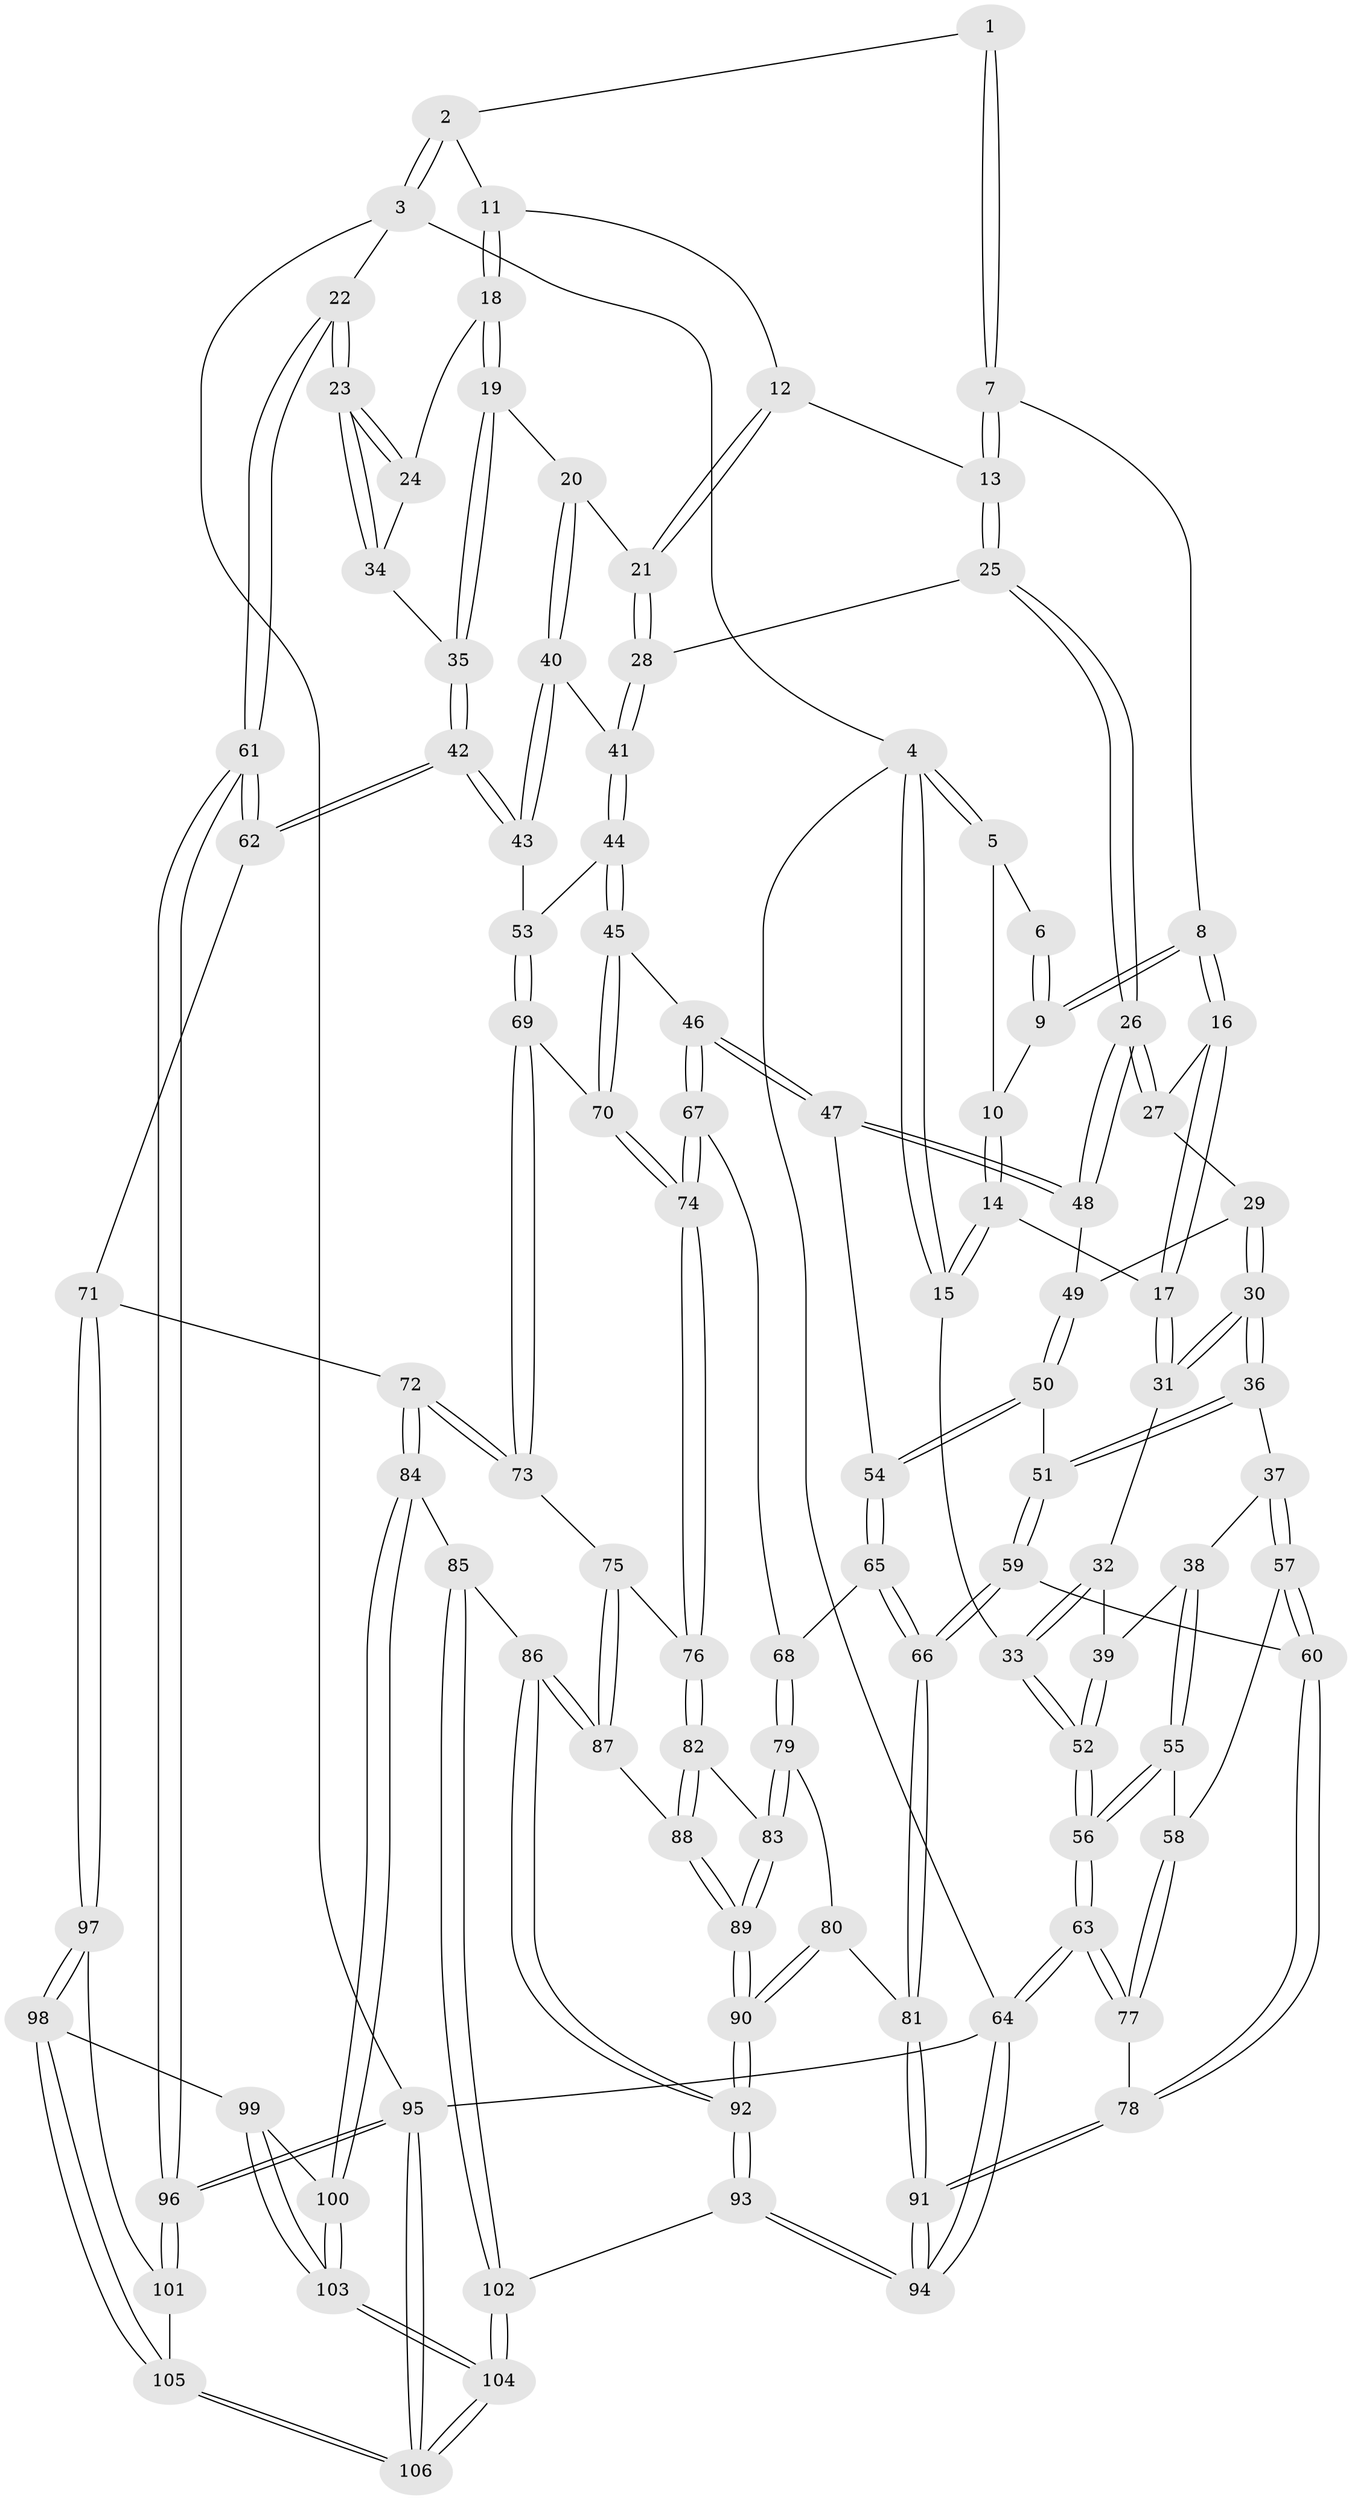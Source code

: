 // coarse degree distribution, {5: 0.12903225806451613, 7: 0.06451612903225806, 4: 0.3225806451612903, 3: 0.25806451612903225, 6: 0.12903225806451613, 8: 0.03225806451612903, 2: 0.06451612903225806}
// Generated by graph-tools (version 1.1) at 2025/21/03/04/25 18:21:44]
// undirected, 106 vertices, 262 edges
graph export_dot {
graph [start="1"]
  node [color=gray90,style=filled];
  1 [pos="+0.49899413835616824+0"];
  2 [pos="+0.8140427295053404+0"];
  3 [pos="+1+0"];
  4 [pos="+0+0"];
  5 [pos="+0+0"];
  6 [pos="+0.10296042668687393+0"];
  7 [pos="+0.4308818567649971+0.13992669887988501"];
  8 [pos="+0.28910498760034065+0.1727784560717821"];
  9 [pos="+0.21282708806944786+0.033294972324647766"];
  10 [pos="+0.10971356995672014+0.14039619374477547"];
  11 [pos="+0.767375090380197+0.041845551115331385"];
  12 [pos="+0.6300043460549852+0.13118159682116848"];
  13 [pos="+0.4936417430698854+0.207618215540097"];
  14 [pos="+0.10944406082239742+0.14259518265474622"];
  15 [pos="+0+0.017698457971552825"];
  16 [pos="+0.2790943156005234+0.18567864490484676"];
  17 [pos="+0.14713559447842317+0.23718592364007166"];
  18 [pos="+0.7874886280680223+0.21533911442504838"];
  19 [pos="+0.7378233666086252+0.28337391778155746"];
  20 [pos="+0.7137362222434089+0.2945757038431978"];
  21 [pos="+0.6598099039921538+0.3033385951678493"];
  22 [pos="+1+0.25715101735991347"];
  23 [pos="+1+0.2637650713661171"];
  24 [pos="+0.903628220436312+0.2557332669566796"];
  25 [pos="+0.5308416094963178+0.30762489704795204"];
  26 [pos="+0.48626569917524876+0.38364875974333146"];
  27 [pos="+0.2985989098229468+0.2762439424894494"];
  28 [pos="+0.6168998424238495+0.31181730098715266"];
  29 [pos="+0.27859770529290184+0.4039584791004661"];
  30 [pos="+0.2505915566856979+0.42457889426974316"];
  31 [pos="+0.1297551228016893+0.2561639142502502"];
  32 [pos="+0.08882320008615321+0.27424366758396135"];
  33 [pos="+0+0.19056216278605725"];
  34 [pos="+0.8657982438257046+0.4595565541473127"];
  35 [pos="+0.8600486539142761+0.4650305441617368"];
  36 [pos="+0.23541930180922174+0.4547372645315167"];
  37 [pos="+0.1326581039288122+0.4730954988991381"];
  38 [pos="+0.1097640542088553+0.46270592696980256"];
  39 [pos="+0.0842455488594547+0.43601746330060676"];
  40 [pos="+0.7158612792224944+0.4710531216935647"];
  41 [pos="+0.662331092832051+0.4561383789593307"];
  42 [pos="+0.8465145932469571+0.5180299059099265"];
  43 [pos="+0.7450763877555068+0.5029780242828313"];
  44 [pos="+0.559707030996667+0.5088311640989656"];
  45 [pos="+0.5401837130096292+0.507998726858018"];
  46 [pos="+0.5179699397025139+0.5000419079095456"];
  47 [pos="+0.50029095856362+0.4638851048027609"];
  48 [pos="+0.48386044522389215+0.390408938644546"];
  49 [pos="+0.4119442810550014+0.4036267545802828"];
  50 [pos="+0.3289680212575215+0.5306675717958518"];
  51 [pos="+0.2571541155097765+0.49532539204901044"];
  52 [pos="+0+0.4434746676969476"];
  53 [pos="+0.6706627278214184+0.5587987462476792"];
  54 [pos="+0.3393662850242326+0.5400137592739644"];
  55 [pos="+0.013974018352223557+0.5638703354985188"];
  56 [pos="+0+0.534948655845963"];
  57 [pos="+0.1284472272033288+0.6364990753358066"];
  58 [pos="+0.08191483302357797+0.6299595687537632"];
  59 [pos="+0.21166354052355868+0.6982131314479334"];
  60 [pos="+0.1915671417131904+0.6959717409775747"];
  61 [pos="+1+0.7456448319588338"];
  62 [pos="+0.9242166074449056+0.6949788908960186"];
  63 [pos="+0+0.7988137832716423"];
  64 [pos="+0+1"];
  65 [pos="+0.36903613439905103+0.6250288956145096"];
  66 [pos="+0.23411354612057475+0.7105149244078911"];
  67 [pos="+0.4537141472019119+0.6360071691121371"];
  68 [pos="+0.4521491309701695+0.6370760465068576"];
  69 [pos="+0.6710894756866946+0.614814818070333"];
  70 [pos="+0.5899725138046892+0.6068977835106156"];
  71 [pos="+0.8940063530495393+0.7102644268856543"];
  72 [pos="+0.8307327942631845+0.7303545564460473"];
  73 [pos="+0.7037260598341758+0.6989569532957463"];
  74 [pos="+0.5736474130552875+0.6815420111593619"];
  75 [pos="+0.6692376274803906+0.7098962681900691"];
  76 [pos="+0.6118735704462621+0.7218931951644811"];
  77 [pos="+0+0.7963477906775693"];
  78 [pos="+0.02748133887749863+0.8273275574780001"];
  79 [pos="+0.4473463310986294+0.737939393340163"];
  80 [pos="+0.34949583989364696+0.7721461129457156"];
  81 [pos="+0.2582067094341797+0.7551981106160919"];
  82 [pos="+0.6107727175222787+0.7235527804311442"];
  83 [pos="+0.47901325183902616+0.7804907574153396"];
  84 [pos="+0.7363942916777578+0.8751561223269085"];
  85 [pos="+0.7283202702822653+0.8772994743722208"];
  86 [pos="+0.7191191188213428+0.8772123299050186"];
  87 [pos="+0.6559505916832696+0.8480503145741309"];
  88 [pos="+0.5966194008207736+0.8356800907195041"];
  89 [pos="+0.48917728494733953+0.9299121628844055"];
  90 [pos="+0.4755144273427248+0.9670991057743763"];
  91 [pos="+0.24575012460231488+1"];
  92 [pos="+0.4664615189706017+1"];
  93 [pos="+0.41067486042301404+1"];
  94 [pos="+0.2931940794160751+1"];
  95 [pos="+1+1"];
  96 [pos="+1+1"];
  97 [pos="+0.8531730583816839+0.9476889626645754"];
  98 [pos="+0.8256761680369322+0.9549856043654772"];
  99 [pos="+0.8063965694649032+0.9494367985148356"];
  100 [pos="+0.7426231258019991+0.8871321697740047"];
  101 [pos="+0.8640289205285865+0.953918317982386"];
  102 [pos="+0.56026165878686+1"];
  103 [pos="+0.7357144275810931+1"];
  104 [pos="+0.6676411348969693+1"];
  105 [pos="+0.8225660085494211+1"];
  106 [pos="+0.8094026630304726+1"];
  1 -- 2;
  1 -- 7;
  1 -- 7;
  2 -- 3;
  2 -- 3;
  2 -- 11;
  3 -- 4;
  3 -- 22;
  3 -- 95;
  4 -- 5;
  4 -- 5;
  4 -- 15;
  4 -- 15;
  4 -- 64;
  5 -- 6;
  5 -- 10;
  6 -- 9;
  6 -- 9;
  7 -- 8;
  7 -- 13;
  7 -- 13;
  8 -- 9;
  8 -- 9;
  8 -- 16;
  8 -- 16;
  9 -- 10;
  10 -- 14;
  10 -- 14;
  11 -- 12;
  11 -- 18;
  11 -- 18;
  12 -- 13;
  12 -- 21;
  12 -- 21;
  13 -- 25;
  13 -- 25;
  14 -- 15;
  14 -- 15;
  14 -- 17;
  15 -- 33;
  16 -- 17;
  16 -- 17;
  16 -- 27;
  17 -- 31;
  17 -- 31;
  18 -- 19;
  18 -- 19;
  18 -- 24;
  19 -- 20;
  19 -- 35;
  19 -- 35;
  20 -- 21;
  20 -- 40;
  20 -- 40;
  21 -- 28;
  21 -- 28;
  22 -- 23;
  22 -- 23;
  22 -- 61;
  22 -- 61;
  23 -- 24;
  23 -- 24;
  23 -- 34;
  23 -- 34;
  24 -- 34;
  25 -- 26;
  25 -- 26;
  25 -- 28;
  26 -- 27;
  26 -- 27;
  26 -- 48;
  26 -- 48;
  27 -- 29;
  28 -- 41;
  28 -- 41;
  29 -- 30;
  29 -- 30;
  29 -- 49;
  30 -- 31;
  30 -- 31;
  30 -- 36;
  30 -- 36;
  31 -- 32;
  32 -- 33;
  32 -- 33;
  32 -- 39;
  33 -- 52;
  33 -- 52;
  34 -- 35;
  35 -- 42;
  35 -- 42;
  36 -- 37;
  36 -- 51;
  36 -- 51;
  37 -- 38;
  37 -- 57;
  37 -- 57;
  38 -- 39;
  38 -- 55;
  38 -- 55;
  39 -- 52;
  39 -- 52;
  40 -- 41;
  40 -- 43;
  40 -- 43;
  41 -- 44;
  41 -- 44;
  42 -- 43;
  42 -- 43;
  42 -- 62;
  42 -- 62;
  43 -- 53;
  44 -- 45;
  44 -- 45;
  44 -- 53;
  45 -- 46;
  45 -- 70;
  45 -- 70;
  46 -- 47;
  46 -- 47;
  46 -- 67;
  46 -- 67;
  47 -- 48;
  47 -- 48;
  47 -- 54;
  48 -- 49;
  49 -- 50;
  49 -- 50;
  50 -- 51;
  50 -- 54;
  50 -- 54;
  51 -- 59;
  51 -- 59;
  52 -- 56;
  52 -- 56;
  53 -- 69;
  53 -- 69;
  54 -- 65;
  54 -- 65;
  55 -- 56;
  55 -- 56;
  55 -- 58;
  56 -- 63;
  56 -- 63;
  57 -- 58;
  57 -- 60;
  57 -- 60;
  58 -- 77;
  58 -- 77;
  59 -- 60;
  59 -- 66;
  59 -- 66;
  60 -- 78;
  60 -- 78;
  61 -- 62;
  61 -- 62;
  61 -- 96;
  61 -- 96;
  62 -- 71;
  63 -- 64;
  63 -- 64;
  63 -- 77;
  63 -- 77;
  64 -- 94;
  64 -- 94;
  64 -- 95;
  65 -- 66;
  65 -- 66;
  65 -- 68;
  66 -- 81;
  66 -- 81;
  67 -- 68;
  67 -- 74;
  67 -- 74;
  68 -- 79;
  68 -- 79;
  69 -- 70;
  69 -- 73;
  69 -- 73;
  70 -- 74;
  70 -- 74;
  71 -- 72;
  71 -- 97;
  71 -- 97;
  72 -- 73;
  72 -- 73;
  72 -- 84;
  72 -- 84;
  73 -- 75;
  74 -- 76;
  74 -- 76;
  75 -- 76;
  75 -- 87;
  75 -- 87;
  76 -- 82;
  76 -- 82;
  77 -- 78;
  78 -- 91;
  78 -- 91;
  79 -- 80;
  79 -- 83;
  79 -- 83;
  80 -- 81;
  80 -- 90;
  80 -- 90;
  81 -- 91;
  81 -- 91;
  82 -- 83;
  82 -- 88;
  82 -- 88;
  83 -- 89;
  83 -- 89;
  84 -- 85;
  84 -- 100;
  84 -- 100;
  85 -- 86;
  85 -- 102;
  85 -- 102;
  86 -- 87;
  86 -- 87;
  86 -- 92;
  86 -- 92;
  87 -- 88;
  88 -- 89;
  88 -- 89;
  89 -- 90;
  89 -- 90;
  90 -- 92;
  90 -- 92;
  91 -- 94;
  91 -- 94;
  92 -- 93;
  92 -- 93;
  93 -- 94;
  93 -- 94;
  93 -- 102;
  95 -- 96;
  95 -- 96;
  95 -- 106;
  95 -- 106;
  96 -- 101;
  96 -- 101;
  97 -- 98;
  97 -- 98;
  97 -- 101;
  98 -- 99;
  98 -- 105;
  98 -- 105;
  99 -- 100;
  99 -- 103;
  99 -- 103;
  100 -- 103;
  100 -- 103;
  101 -- 105;
  102 -- 104;
  102 -- 104;
  103 -- 104;
  103 -- 104;
  104 -- 106;
  104 -- 106;
  105 -- 106;
  105 -- 106;
}
